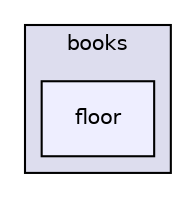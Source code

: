 digraph "vorbis/libvorbis-1.3.3/lib/books/floor" {
  compound=true
  node [ fontsize="10", fontname="Helvetica"];
  edge [ labelfontsize="10", labelfontname="Helvetica"];
  subgraph clusterdir_e7fda0f9be040d140fd5a611834ab82f {
    graph [ bgcolor="#ddddee", pencolor="black", label="books" fontname="Helvetica", fontsize="10", URL="dir_e7fda0f9be040d140fd5a611834ab82f.html"]
  dir_0fcf10dfbd0b71dedefeee37e87b0c5c [shape=box, label="floor", style="filled", fillcolor="#eeeeff", pencolor="black", URL="dir_0fcf10dfbd0b71dedefeee37e87b0c5c.html"];
  }
}
